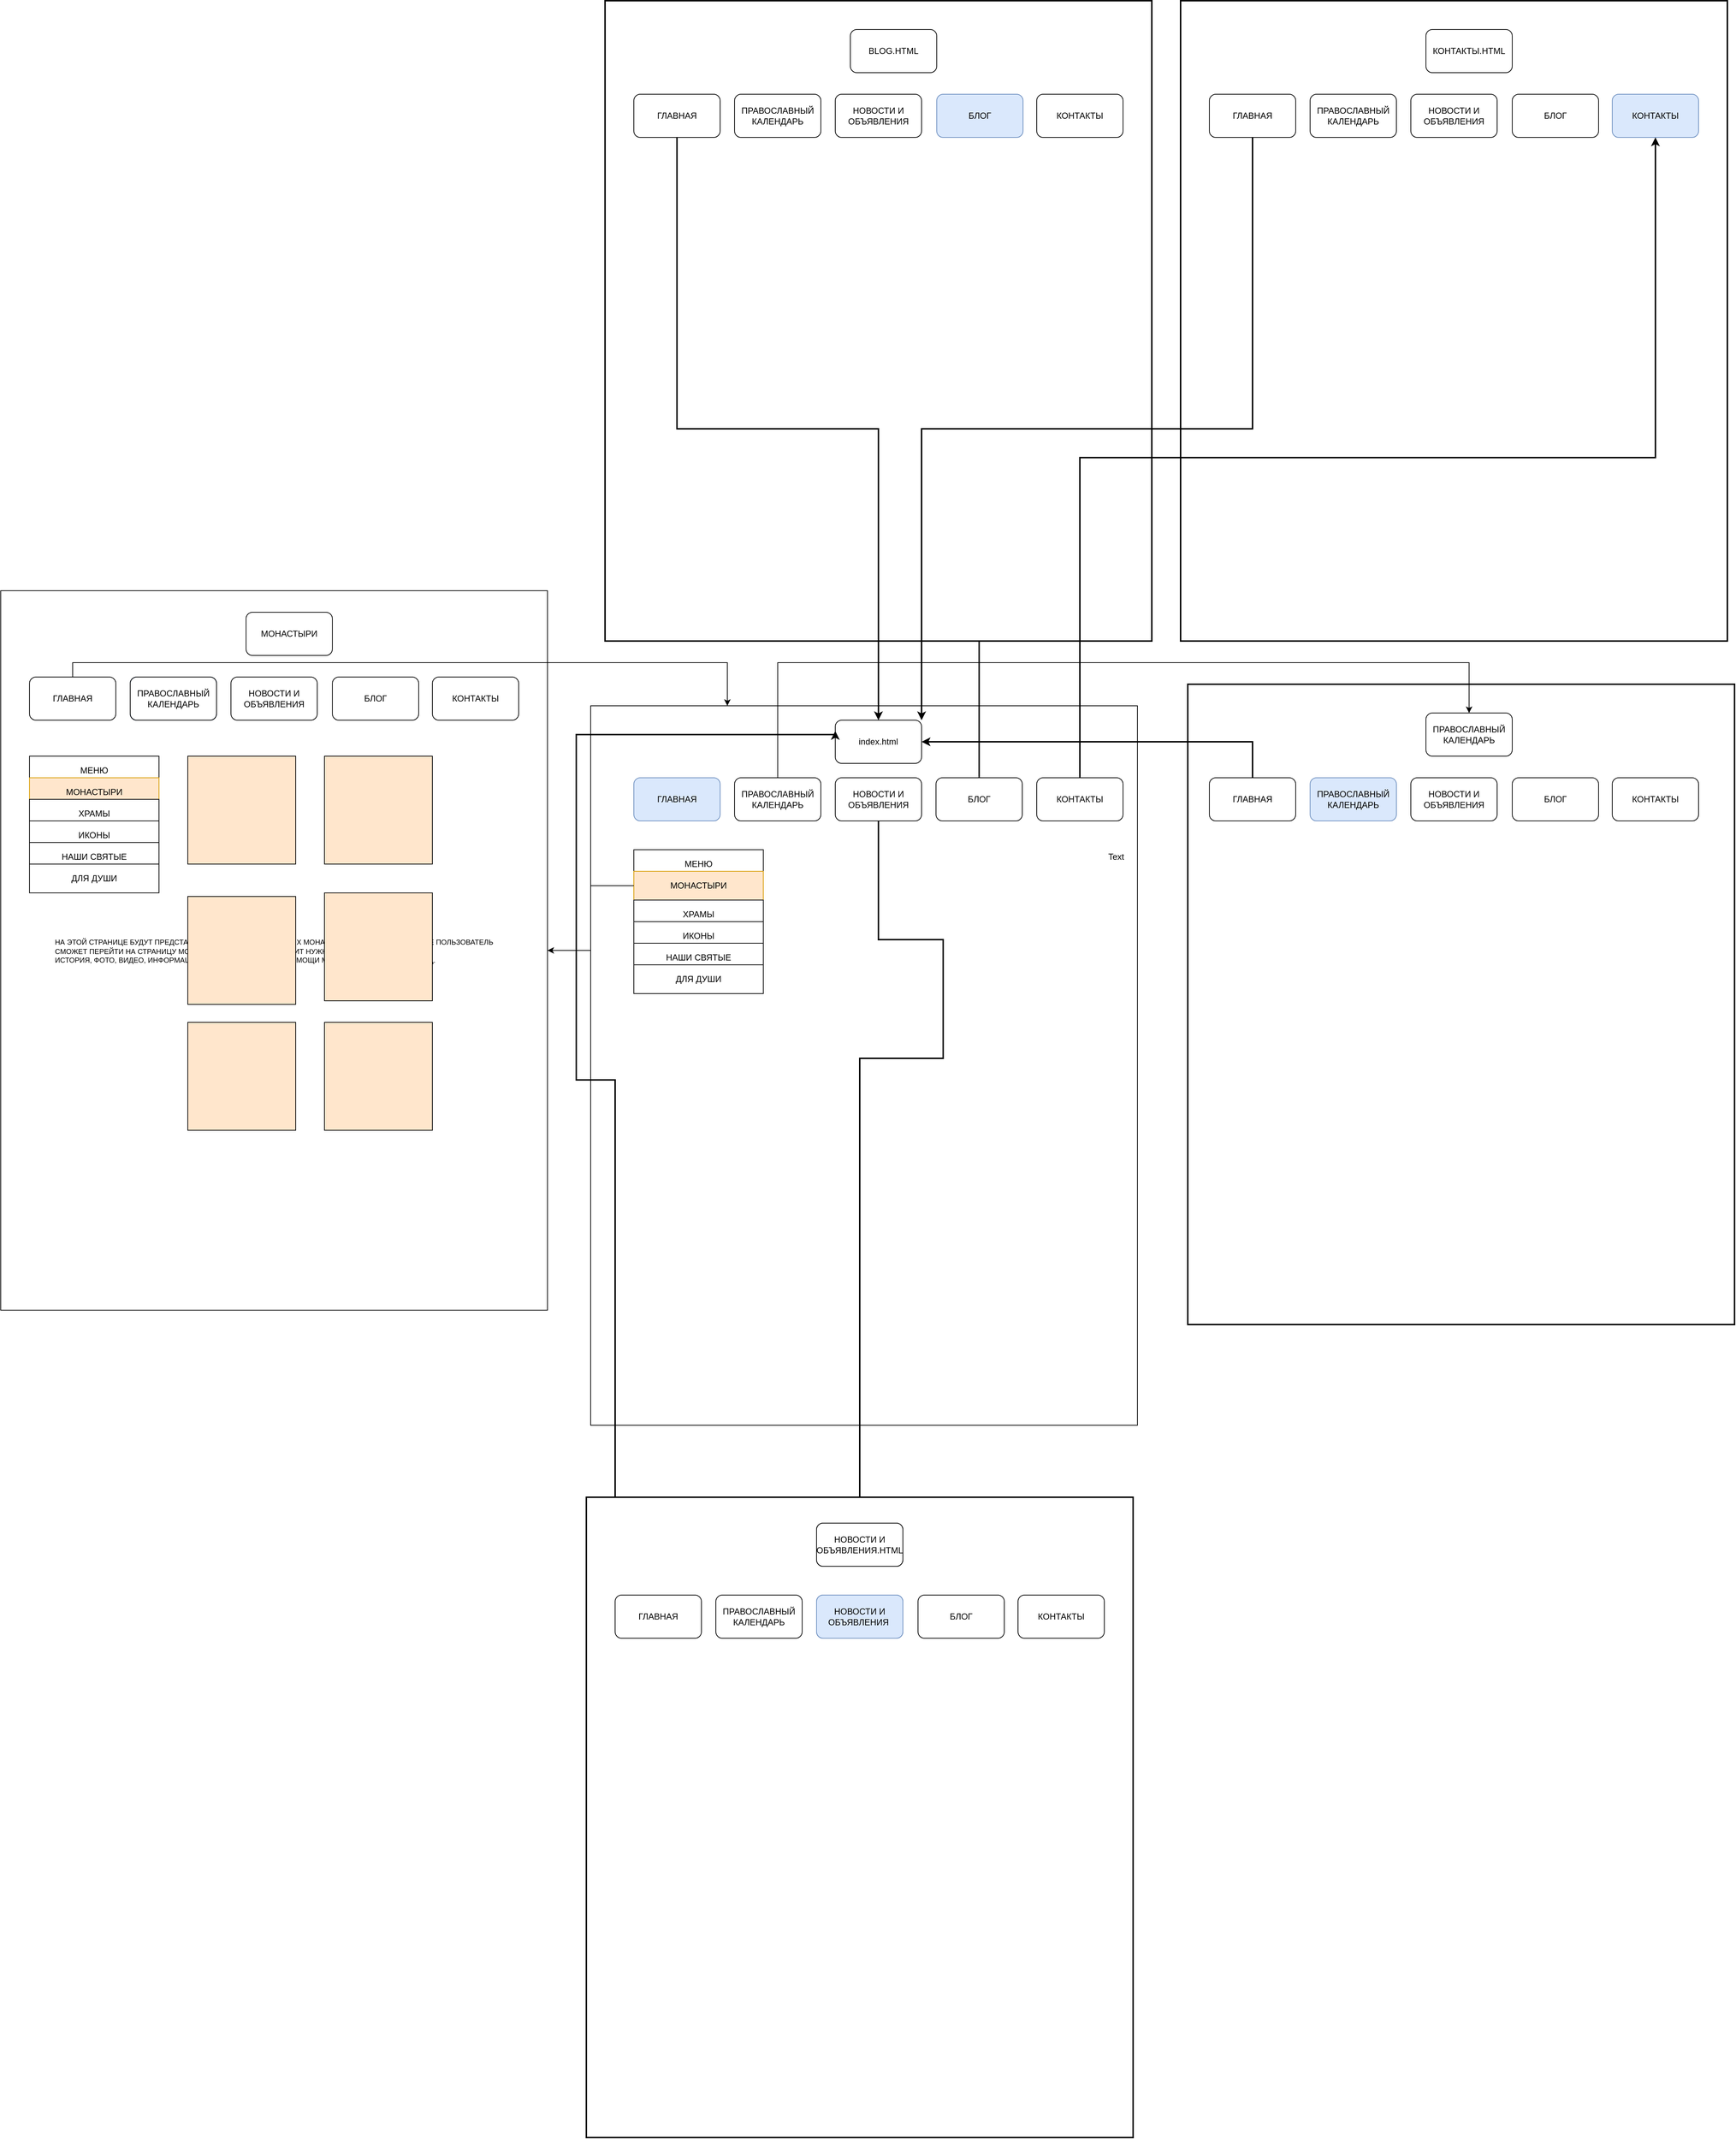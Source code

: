<mxfile version="13.7.3" type="device"><diagram id="txXFZu3-DtPfgir257wD" name="Страница 1"><mxGraphModel dx="3261" dy="2583" grid="1" gridSize="10" guides="1" tooltips="1" connect="1" arrows="1" fold="1" page="1" pageScale="1" pageWidth="827" pageHeight="1169" math="0" shadow="0"><root><mxCell id="0"/><mxCell id="1" parent="0"/><mxCell id="PzlnjGJGCv2fkdcyc1Qw-2" value="" style="rounded=0;whiteSpace=wrap;html=1;" parent="1" vertex="1"><mxGeometry x="20" y="80" width="760" height="1000" as="geometry"/></mxCell><mxCell id="PzlnjGJGCv2fkdcyc1Qw-1" value="index.html" style="rounded=1;whiteSpace=wrap;html=1;" parent="1" vertex="1"><mxGeometry x="360" y="100" width="120" height="60" as="geometry"/></mxCell><mxCell id="PzlnjGJGCv2fkdcyc1Qw-5" value="ГЛАВНАЯ" style="rounded=1;whiteSpace=wrap;html=1;fillColor=#dae8fc;strokeColor=#6c8ebf;" parent="1" vertex="1"><mxGeometry x="80" y="180" width="120" height="60" as="geometry"/></mxCell><mxCell id="PzlnjGJGCv2fkdcyc1Qw-8" value="ПРАВОСЛАВНЫЙ КАЛЕНДАРЬ" style="rounded=1;whiteSpace=wrap;html=1;" parent="1" vertex="1"><mxGeometry x="220" y="180" width="120" height="60" as="geometry"/></mxCell><mxCell id="PzlnjGJGCv2fkdcyc1Qw-9" value="НОВОСТИ И ОБЪЯВЛЕНИЯ" style="rounded=1;whiteSpace=wrap;html=1;" parent="1" vertex="1"><mxGeometry x="360" y="180" width="120" height="60" as="geometry"/></mxCell><mxCell id="PzlnjGJGCv2fkdcyc1Qw-52" style="edgeStyle=orthogonalEdgeStyle;rounded=0;orthogonalLoop=1;jettySize=auto;html=1;exitX=0.5;exitY=0;exitDx=0;exitDy=0;entryX=0.5;entryY=1;entryDx=0;entryDy=0;strokeWidth=2;" parent="1" source="PzlnjGJGCv2fkdcyc1Qw-10" target="PzlnjGJGCv2fkdcyc1Qw-36" edge="1"><mxGeometry relative="1" as="geometry"/></mxCell><mxCell id="PzlnjGJGCv2fkdcyc1Qw-10" value="БЛОГ" style="rounded=1;whiteSpace=wrap;html=1;" parent="1" vertex="1"><mxGeometry x="500" y="180" width="120" height="60" as="geometry"/></mxCell><mxCell id="PzlnjGJGCv2fkdcyc1Qw-11" value="КОНТАКТЫ" style="rounded=1;whiteSpace=wrap;html=1;" parent="1" vertex="1"><mxGeometry x="640" y="180" width="120" height="60" as="geometry"/></mxCell><mxCell id="PzlnjGJGCv2fkdcyc1Qw-13" value="" style="rounded=0;whiteSpace=wrap;html=1;strokeWidth=2;" parent="1" vertex="1"><mxGeometry x="850" y="50" width="760" height="890" as="geometry"/></mxCell><mxCell id="PzlnjGJGCv2fkdcyc1Qw-22" style="edgeStyle=orthogonalEdgeStyle;rounded=0;orthogonalLoop=1;jettySize=auto;html=1;" parent="1" source="PzlnjGJGCv2fkdcyc1Qw-8" target="PzlnjGJGCv2fkdcyc1Qw-14" edge="1"><mxGeometry relative="1" as="geometry"><Array as="points"><mxPoint x="280" y="20"/><mxPoint x="1241" y="20"/></Array></mxGeometry></mxCell><mxCell id="PzlnjGJGCv2fkdcyc1Qw-23" style="edgeStyle=orthogonalEdgeStyle;rounded=0;orthogonalLoop=1;jettySize=auto;html=1;exitX=0.5;exitY=0;exitDx=0;exitDy=0;entryX=1;entryY=0.5;entryDx=0;entryDy=0;strokeWidth=2;" parent="1" source="PzlnjGJGCv2fkdcyc1Qw-15" target="PzlnjGJGCv2fkdcyc1Qw-1" edge="1"><mxGeometry relative="1" as="geometry"/></mxCell><mxCell id="PzlnjGJGCv2fkdcyc1Qw-24" value="" style="rounded=0;whiteSpace=wrap;html=1;strokeWidth=2;" parent="1" vertex="1"><mxGeometry x="840" y="-900" width="760" height="890" as="geometry"/></mxCell><mxCell id="PzlnjGJGCv2fkdcyc1Qw-25" value="КОНТАКТЫ.HTML" style="rounded=1;whiteSpace=wrap;html=1;" parent="1" vertex="1"><mxGeometry x="1181" y="-860" width="120" height="60" as="geometry"/></mxCell><mxCell id="PzlnjGJGCv2fkdcyc1Qw-26" value="ГЛАВНАЯ" style="rounded=1;whiteSpace=wrap;html=1;" parent="1" vertex="1"><mxGeometry x="880" y="-770" width="120" height="60" as="geometry"/></mxCell><mxCell id="PzlnjGJGCv2fkdcyc1Qw-27" value="ПРАВОСЛАВНЫЙ КАЛЕНДАРЬ" style="rounded=1;whiteSpace=wrap;html=1;" parent="1" vertex="1"><mxGeometry x="1020" y="-770" width="120" height="60" as="geometry"/></mxCell><mxCell id="PzlnjGJGCv2fkdcyc1Qw-28" value="НОВОСТИ И ОБЪЯВЛЕНИЯ" style="rounded=1;whiteSpace=wrap;html=1;" parent="1" vertex="1"><mxGeometry x="1160" y="-770" width="120" height="60" as="geometry"/></mxCell><mxCell id="PzlnjGJGCv2fkdcyc1Qw-29" value="БЛОГ" style="rounded=1;whiteSpace=wrap;html=1;" parent="1" vertex="1"><mxGeometry x="1301" y="-770" width="120" height="60" as="geometry"/></mxCell><mxCell id="PzlnjGJGCv2fkdcyc1Qw-30" value="КОНТАКТЫ" style="rounded=1;whiteSpace=wrap;html=1;fillColor=#dae8fc;strokeColor=#6c8ebf;" parent="1" vertex="1"><mxGeometry x="1440" y="-770" width="120" height="60" as="geometry"/></mxCell><mxCell id="PzlnjGJGCv2fkdcyc1Qw-31" value="" style="rounded=0;whiteSpace=wrap;html=1;strokeWidth=2;" parent="1" vertex="1"><mxGeometry x="40" y="-900" width="760" height="890" as="geometry"/></mxCell><mxCell id="PzlnjGJGCv2fkdcyc1Qw-32" value="BLOG.HTML" style="rounded=1;whiteSpace=wrap;html=1;" parent="1" vertex="1"><mxGeometry x="381" y="-860" width="120" height="60" as="geometry"/></mxCell><mxCell id="PzlnjGJGCv2fkdcyc1Qw-49" style="edgeStyle=orthogonalEdgeStyle;rounded=0;orthogonalLoop=1;jettySize=auto;html=1;exitX=0.5;exitY=1;exitDx=0;exitDy=0;entryX=0.5;entryY=0;entryDx=0;entryDy=0;strokeWidth=2;" parent="1" source="PzlnjGJGCv2fkdcyc1Qw-33" target="PzlnjGJGCv2fkdcyc1Qw-1" edge="1"><mxGeometry relative="1" as="geometry"/></mxCell><mxCell id="PzlnjGJGCv2fkdcyc1Qw-33" value="ГЛАВНАЯ" style="rounded=1;whiteSpace=wrap;html=1;" parent="1" vertex="1"><mxGeometry x="80" y="-770" width="120" height="60" as="geometry"/></mxCell><mxCell id="PzlnjGJGCv2fkdcyc1Qw-34" value="ПРАВОСЛАВНЫЙ КАЛЕНДАРЬ" style="rounded=1;whiteSpace=wrap;html=1;" parent="1" vertex="1"><mxGeometry x="220" y="-770" width="120" height="60" as="geometry"/></mxCell><mxCell id="PzlnjGJGCv2fkdcyc1Qw-35" value="НОВОСТИ И ОБЪЯВЛЕНИЯ" style="rounded=1;whiteSpace=wrap;html=1;" parent="1" vertex="1"><mxGeometry x="360" y="-770" width="120" height="60" as="geometry"/></mxCell><mxCell id="PzlnjGJGCv2fkdcyc1Qw-36" value="БЛОГ" style="rounded=1;whiteSpace=wrap;html=1;fillColor=#dae8fc;strokeColor=#6c8ebf;" parent="1" vertex="1"><mxGeometry x="501" y="-770" width="120" height="60" as="geometry"/></mxCell><mxCell id="PzlnjGJGCv2fkdcyc1Qw-37" value="КОНТАКТЫ" style="rounded=1;whiteSpace=wrap;html=1;" parent="1" vertex="1"><mxGeometry x="640" y="-770" width="120" height="60" as="geometry"/></mxCell><mxCell id="PzlnjGJGCv2fkdcyc1Qw-47" style="edgeStyle=orthogonalEdgeStyle;rounded=0;orthogonalLoop=1;jettySize=auto;html=1;exitX=0;exitY=0.5;exitDx=0;exitDy=0;strokeWidth=2;entryX=0;entryY=0.25;entryDx=0;entryDy=0;" parent="1" source="PzlnjGJGCv2fkdcyc1Qw-40" target="PzlnjGJGCv2fkdcyc1Qw-1" edge="1"><mxGeometry relative="1" as="geometry"><mxPoint y="80" as="targetPoint"/><Array as="points"><mxPoint y="600"/><mxPoint y="120"/><mxPoint x="360" y="120"/></Array></mxGeometry></mxCell><mxCell id="PzlnjGJGCv2fkdcyc1Qw-51" style="edgeStyle=orthogonalEdgeStyle;rounded=0;orthogonalLoop=1;jettySize=auto;html=1;exitX=0.5;exitY=1;exitDx=0;exitDy=0;entryX=1;entryY=0;entryDx=0;entryDy=0;strokeWidth=2;" parent="1" source="PzlnjGJGCv2fkdcyc1Qw-26" target="PzlnjGJGCv2fkdcyc1Qw-1" edge="1"><mxGeometry relative="1" as="geometry"/></mxCell><mxCell id="PzlnjGJGCv2fkdcyc1Qw-50" style="edgeStyle=orthogonalEdgeStyle;rounded=0;orthogonalLoop=1;jettySize=auto;html=1;exitX=0.5;exitY=0;exitDx=0;exitDy=0;entryX=0.5;entryY=1;entryDx=0;entryDy=0;strokeWidth=2;" parent="1" source="PzlnjGJGCv2fkdcyc1Qw-11" target="PzlnjGJGCv2fkdcyc1Qw-30" edge="1"><mxGeometry relative="1" as="geometry"/></mxCell><mxCell id="PzlnjGJGCv2fkdcyc1Qw-53" style="edgeStyle=orthogonalEdgeStyle;rounded=0;orthogonalLoop=1;jettySize=auto;html=1;exitX=0.5;exitY=1;exitDx=0;exitDy=0;entryX=0.5;entryY=0;entryDx=0;entryDy=0;strokeWidth=2;" parent="1" source="PzlnjGJGCv2fkdcyc1Qw-9" target="PzlnjGJGCv2fkdcyc1Qw-42" edge="1"><mxGeometry relative="1" as="geometry"><Array as="points"><mxPoint x="420" y="405"/><mxPoint x="510" y="405"/><mxPoint x="510" y="570"/></Array></mxGeometry></mxCell><mxCell id="2Efsjc5DKIR9O2uos96j-1" value="Text" style="text;html=1;resizable=0;autosize=1;align=center;verticalAlign=middle;points=[];fillColor=none;strokeColor=none;rounded=0;" vertex="1" parent="1"><mxGeometry x="730" y="280" width="40" height="20" as="geometry"/></mxCell><mxCell id="PzlnjGJGCv2fkdcyc1Qw-38" value="" style="rounded=0;whiteSpace=wrap;html=1;strokeWidth=2;container=0;movable=0;resizable=0;rotatable=0;deletable=0;editable=0;connectable=0;" parent="1" vertex="1"><mxGeometry x="14" y="1180" width="760" height="890" as="geometry"/></mxCell><mxCell id="PzlnjGJGCv2fkdcyc1Qw-39" value="VIDEO.HTML" style="rounded=1;whiteSpace=wrap;html=1;movable=0;resizable=0;rotatable=0;deletable=0;editable=0;connectable=0;" parent="1" vertex="1"><mxGeometry x="334" y="1216" width="120" height="60" as="geometry"/></mxCell><mxCell id="PzlnjGJGCv2fkdcyc1Qw-40" value="ГЛАВНАЯ" style="rounded=1;whiteSpace=wrap;html=1;movable=0;resizable=0;rotatable=0;deletable=0;editable=0;connectable=0;" parent="1" vertex="1"><mxGeometry x="54" y="1316" width="120" height="60" as="geometry"/></mxCell><mxCell id="PzlnjGJGCv2fkdcyc1Qw-41" value="ПРАВОСЛАВНЫЙ КАЛЕНДАРЬ" style="rounded=1;whiteSpace=wrap;html=1;movable=0;resizable=0;rotatable=0;deletable=0;editable=0;connectable=0;" parent="1" vertex="1"><mxGeometry x="194" y="1316" width="120" height="60" as="geometry"/></mxCell><mxCell id="PzlnjGJGCv2fkdcyc1Qw-42" value="ИСТОРИЯ" style="rounded=1;whiteSpace=wrap;html=1;fillColor=#dae8fc;strokeColor=#6c8ebf;movable=0;resizable=0;rotatable=0;deletable=0;editable=0;connectable=0;" parent="1" vertex="1"><mxGeometry x="334" y="1316" width="120" height="60" as="geometry"/></mxCell><mxCell id="PzlnjGJGCv2fkdcyc1Qw-43" value="БЛОГ" style="rounded=1;whiteSpace=wrap;html=1;movable=0;resizable=0;rotatable=0;deletable=0;editable=0;connectable=0;" parent="1" vertex="1"><mxGeometry x="475" y="1316" width="120" height="60" as="geometry"/></mxCell><mxCell id="PzlnjGJGCv2fkdcyc1Qw-44" value="КОНТАКТЫ" style="rounded=1;whiteSpace=wrap;html=1;movable=0;resizable=0;rotatable=0;deletable=0;editable=0;connectable=0;" parent="1" vertex="1"><mxGeometry x="614" y="1316" width="120" height="60" as="geometry"/></mxCell><mxCell id="2Efsjc5DKIR9O2uos96j-11" value="Text" style="text;html=1;resizable=0;autosize=1;align=center;verticalAlign=middle;points=[];fillColor=none;strokeColor=none;rounded=0;" vertex="1" parent="1"><mxGeometry x="374" y="1336" width="40" height="20" as="geometry"/></mxCell><mxCell id="2Efsjc5DKIR9O2uos96j-12" value="НОВОСТИ И ОБЪЯВЛЕНИЯ&amp;nbsp;" style="rounded=1;whiteSpace=wrap;html=1;fillColor=#dae8fc;strokeColor=#6c8ebf;" vertex="1" parent="1"><mxGeometry x="334" y="1316" width="120" height="60" as="geometry"/></mxCell><mxCell id="2Efsjc5DKIR9O2uos96j-13" value="НОВОСТИ И ОБЪЯВЛЕНИЯ.HTML" style="rounded=1;whiteSpace=wrap;html=1;" vertex="1" parent="1"><mxGeometry x="334" y="1216" width="120" height="60" as="geometry"/></mxCell><mxCell id="2Efsjc5DKIR9O2uos96j-14" value="&lt;font size=&quot;1&quot;&gt;НА ЭТОЙ СТРАНИЦЕ БУДУТ ПРЕДСТАВЛЕНЫ ГЛАВНЫЕ ФОТО НАШИХ МОНАСТЫРЕЙ, НАЖАВ НА КОТОРОЕ ПОЛЬЗОВАТЕЛЬ&lt;br&gt;&lt;div style=&quot;text-align: left&quot;&gt;&lt;span&gt;СМОЖЕТ ПЕРЕЙТИ НА СТРАНИЦУ МОНАСТЫРЯ И УЖЕ ТАМ ПОЛУЧИТ НУЖНУЮ ЕМУ ИНФОРМАЦИЮ.&lt;/span&gt;&lt;/div&gt;&lt;div style=&quot;text-align: left&quot;&gt;ИСТОРИЯ, ФОТО, ВИДЕО, ИНФОРМАЦИЯ О ЖИЗНИ И УСТАВЕ, О ПОМОЩИ МОНАСТЫРЮ, КОНТАКТЫ И Т.Д.&lt;/div&gt;&lt;/font&gt;" style="rounded=0;whiteSpace=wrap;html=1;" vertex="1" parent="1"><mxGeometry x="-800" y="-80" width="760" height="1000" as="geometry"/></mxCell><mxCell id="2Efsjc5DKIR9O2uos96j-15" value="" style="group" vertex="1" connectable="0" parent="1"><mxGeometry x="880" y="90" width="680" height="150" as="geometry"/></mxCell><mxCell id="PzlnjGJGCv2fkdcyc1Qw-14" value="ПРАВОСЛАВНЫЙ КАЛЕНДАРЬ" style="rounded=1;whiteSpace=wrap;html=1;" parent="2Efsjc5DKIR9O2uos96j-15" vertex="1"><mxGeometry x="301" width="120" height="60" as="geometry"/></mxCell><mxCell id="PzlnjGJGCv2fkdcyc1Qw-15" value="ГЛАВНАЯ" style="rounded=1;whiteSpace=wrap;html=1;" parent="2Efsjc5DKIR9O2uos96j-15" vertex="1"><mxGeometry y="90" width="120" height="60" as="geometry"/></mxCell><mxCell id="PzlnjGJGCv2fkdcyc1Qw-16" value="ПРАВОСЛАВНЫЙ КАЛЕНДАРЬ" style="rounded=1;whiteSpace=wrap;html=1;fillColor=#dae8fc;strokeColor=#6c8ebf;" parent="2Efsjc5DKIR9O2uos96j-15" vertex="1"><mxGeometry x="140" y="90" width="120" height="60" as="geometry"/></mxCell><mxCell id="PzlnjGJGCv2fkdcyc1Qw-17" value="НОВОСТИ И ОБЪЯВЛЕНИЯ" style="rounded=1;whiteSpace=wrap;html=1;" parent="2Efsjc5DKIR9O2uos96j-15" vertex="1"><mxGeometry x="280" y="90" width="120" height="60" as="geometry"/></mxCell><mxCell id="PzlnjGJGCv2fkdcyc1Qw-18" value="БЛОГ" style="rounded=1;whiteSpace=wrap;html=1;" parent="2Efsjc5DKIR9O2uos96j-15" vertex="1"><mxGeometry x="421" y="90" width="120" height="60" as="geometry"/></mxCell><mxCell id="PzlnjGJGCv2fkdcyc1Qw-19" value="КОНТАКТЫ" style="rounded=1;whiteSpace=wrap;html=1;" parent="2Efsjc5DKIR9O2uos96j-15" vertex="1"><mxGeometry x="560" y="90" width="120" height="60" as="geometry"/></mxCell><mxCell id="2Efsjc5DKIR9O2uos96j-17" value="" style="group;" vertex="1" connectable="0" parent="1"><mxGeometry x="-760" y="-50" width="680" height="150" as="geometry"/></mxCell><mxCell id="2Efsjc5DKIR9O2uos96j-18" value="МОНАСТЫРИ" style="rounded=1;whiteSpace=wrap;html=1;" vertex="1" parent="2Efsjc5DKIR9O2uos96j-17"><mxGeometry x="301" width="120" height="60" as="geometry"/></mxCell><mxCell id="2Efsjc5DKIR9O2uos96j-19" value="ГЛАВНАЯ" style="rounded=1;whiteSpace=wrap;html=1;" vertex="1" parent="2Efsjc5DKIR9O2uos96j-17"><mxGeometry y="90" width="120" height="60" as="geometry"/></mxCell><mxCell id="2Efsjc5DKIR9O2uos96j-20" value="ПРАВОСЛАВНЫЙ КАЛЕНДАРЬ" style="rounded=1;whiteSpace=wrap;html=1;fillColor=#FFFFFF;strokeColor=#6c8ebf;" vertex="1" parent="2Efsjc5DKIR9O2uos96j-17"><mxGeometry x="140" y="90" width="120" height="60" as="geometry"/></mxCell><mxCell id="2Efsjc5DKIR9O2uos96j-21" value="НОВОСТИ И ОБЪЯВЛЕНИЯ" style="rounded=1;whiteSpace=wrap;html=1;" vertex="1" parent="2Efsjc5DKIR9O2uos96j-17"><mxGeometry x="280" y="90" width="120" height="60" as="geometry"/></mxCell><mxCell id="2Efsjc5DKIR9O2uos96j-22" value="БЛОГ" style="rounded=1;whiteSpace=wrap;html=1;" vertex="1" parent="2Efsjc5DKIR9O2uos96j-17"><mxGeometry x="421" y="90" width="120" height="60" as="geometry"/></mxCell><mxCell id="2Efsjc5DKIR9O2uos96j-23" value="КОНТАКТЫ" style="rounded=1;whiteSpace=wrap;html=1;" vertex="1" parent="2Efsjc5DKIR9O2uos96j-17"><mxGeometry x="560" y="90" width="120" height="60" as="geometry"/></mxCell><mxCell id="2Efsjc5DKIR9O2uos96j-32" value="" style="rounded=1;whiteSpace=wrap;html=1;fillColor=none;" vertex="1" parent="2Efsjc5DKIR9O2uos96j-17"><mxGeometry x="140" y="90" width="120" height="60" as="geometry"/></mxCell><mxCell id="2Efsjc5DKIR9O2uos96j-24" value="" style="group;strokeColor=#d79b00;fillColor=#FFE6CC;" vertex="1" connectable="0" parent="1"><mxGeometry x="80" y="290" width="180" height="190" as="geometry"/></mxCell><mxCell id="2Efsjc5DKIR9O2uos96j-4" value="МЕНЮ" style="rounded=0;whiteSpace=wrap;html=1;" vertex="1" parent="2Efsjc5DKIR9O2uos96j-24"><mxGeometry y="-10" width="180" height="40" as="geometry"/></mxCell><mxCell id="2Efsjc5DKIR9O2uos96j-6" value="МОНАСТЫРИ" style="rounded=0;whiteSpace=wrap;html=1;fillColor=#ffe6cc;strokeColor=#d79b00;" vertex="1" parent="2Efsjc5DKIR9O2uos96j-24"><mxGeometry y="20" width="180" height="40" as="geometry"/></mxCell><mxCell id="2Efsjc5DKIR9O2uos96j-7" value="ХРАМЫ" style="rounded=0;whiteSpace=wrap;html=1;" vertex="1" parent="2Efsjc5DKIR9O2uos96j-24"><mxGeometry y="60" width="180" height="40" as="geometry"/></mxCell><mxCell id="2Efsjc5DKIR9O2uos96j-8" value="ИКОНЫ" style="rounded=0;whiteSpace=wrap;html=1;" vertex="1" parent="2Efsjc5DKIR9O2uos96j-24"><mxGeometry y="90" width="180" height="40" as="geometry"/></mxCell><mxCell id="2Efsjc5DKIR9O2uos96j-9" value="НАШИ СВЯТЫЕ" style="rounded=0;whiteSpace=wrap;html=1;" vertex="1" parent="2Efsjc5DKIR9O2uos96j-24"><mxGeometry y="120" width="180" height="40" as="geometry"/></mxCell><mxCell id="2Efsjc5DKIR9O2uos96j-10" value="ДЛЯ ДУШИ" style="rounded=0;whiteSpace=wrap;html=1;" vertex="1" parent="2Efsjc5DKIR9O2uos96j-24"><mxGeometry y="150" width="180" height="40" as="geometry"/></mxCell><mxCell id="2Efsjc5DKIR9O2uos96j-25" value="" style="group;fillColor=#ffe6cc;strokeColor=#d79b00;" vertex="1" connectable="0" parent="1"><mxGeometry x="-760" y="150" width="180" height="190" as="geometry"/></mxCell><mxCell id="2Efsjc5DKIR9O2uos96j-26" value="МЕНЮ" style="rounded=0;whiteSpace=wrap;html=1;" vertex="1" parent="2Efsjc5DKIR9O2uos96j-25"><mxGeometry width="180" height="40" as="geometry"/></mxCell><mxCell id="2Efsjc5DKIR9O2uos96j-27" value="МОНАСТЫРИ" style="rounded=0;whiteSpace=wrap;html=1;fillColor=#ffe6cc;strokeColor=#d79b00;" vertex="1" parent="2Efsjc5DKIR9O2uos96j-25"><mxGeometry y="30" width="180" height="40" as="geometry"/></mxCell><mxCell id="2Efsjc5DKIR9O2uos96j-28" value="ХРАМЫ" style="rounded=0;whiteSpace=wrap;html=1;" vertex="1" parent="2Efsjc5DKIR9O2uos96j-25"><mxGeometry y="60" width="180" height="40" as="geometry"/></mxCell><mxCell id="2Efsjc5DKIR9O2uos96j-29" value="ИКОНЫ" style="rounded=0;whiteSpace=wrap;html=1;" vertex="1" parent="2Efsjc5DKIR9O2uos96j-25"><mxGeometry y="90" width="180" height="40" as="geometry"/></mxCell><mxCell id="2Efsjc5DKIR9O2uos96j-30" value="НАШИ СВЯТЫЕ" style="rounded=0;whiteSpace=wrap;html=1;" vertex="1" parent="2Efsjc5DKIR9O2uos96j-25"><mxGeometry y="120" width="180" height="40" as="geometry"/></mxCell><mxCell id="2Efsjc5DKIR9O2uos96j-31" value="ДЛЯ ДУШИ" style="rounded=0;whiteSpace=wrap;html=1;" vertex="1" parent="2Efsjc5DKIR9O2uos96j-25"><mxGeometry y="150" width="180" height="40" as="geometry"/></mxCell><mxCell id="2Efsjc5DKIR9O2uos96j-33" style="edgeStyle=orthogonalEdgeStyle;rounded=0;orthogonalLoop=1;jettySize=auto;html=1;exitX=0;exitY=0.5;exitDx=0;exitDy=0;" edge="1" parent="1" source="2Efsjc5DKIR9O2uos96j-6" target="2Efsjc5DKIR9O2uos96j-14"><mxGeometry relative="1" as="geometry"/></mxCell><mxCell id="2Efsjc5DKIR9O2uos96j-34" style="edgeStyle=orthogonalEdgeStyle;rounded=0;orthogonalLoop=1;jettySize=auto;html=1;exitX=0.5;exitY=0;exitDx=0;exitDy=0;entryX=0.25;entryY=0;entryDx=0;entryDy=0;" edge="1" parent="1" source="2Efsjc5DKIR9O2uos96j-19" target="PzlnjGJGCv2fkdcyc1Qw-2"><mxGeometry relative="1" as="geometry"/></mxCell><mxCell id="2Efsjc5DKIR9O2uos96j-36" value="" style="whiteSpace=wrap;html=1;aspect=fixed;fillColor=#FFE6CC;" vertex="1" parent="1"><mxGeometry x="-540" y="150" width="150" height="150" as="geometry"/></mxCell><mxCell id="2Efsjc5DKIR9O2uos96j-41" value="" style="whiteSpace=wrap;html=1;aspect=fixed;fillColor=#FFE6CC;" vertex="1" parent="1"><mxGeometry x="-350" y="150" width="150" height="150" as="geometry"/></mxCell><mxCell id="2Efsjc5DKIR9O2uos96j-42" value="" style="whiteSpace=wrap;html=1;aspect=fixed;fillColor=#FFE6CC;fontFamily=Verdana;fontStyle=1" vertex="1" parent="1"><mxGeometry x="-540" y="345" width="150" height="150" as="geometry"/></mxCell><mxCell id="2Efsjc5DKIR9O2uos96j-43" value="" style="whiteSpace=wrap;html=1;aspect=fixed;fillColor=#FFE6CC;" vertex="1" parent="1"><mxGeometry x="-350" y="340" width="150" height="150" as="geometry"/></mxCell><mxCell id="2Efsjc5DKIR9O2uos96j-44" value="&lt;span style=&quot;color: rgba(0 , 0 , 0 , 0) ; font-family: monospace ; font-size: 0px&quot;&gt;%3CmxGraphModel%3E%3Croot%3E%3CmxCell%20id%3D%220%22%2F%3E%3CmxCell%20id%3D%221%22%20parent%3D%220%22%2F%3E%3CmxCell%20id%3D%222%22%20value%3D%22%22%20style%3D%22whiteSpace%3Dwrap%3Bhtml%3D1%3Baspect%3Dfixed%3BfillColor%3D%23FFE6CC%3B%22%20vertex%3D%221%22%20parent%3D%221%22%3E%3CmxGeometry%20x%3D%22-550%22%20y%3D%22150%22%20width%3D%22150%22%20height%3D%22150%22%20as%3D%22geometry%22%2F%3E%3C%2FmxCell%3E%3C%2Froot%3E%3C%2FmxGraphModel%3E&lt;/span&gt;" style="whiteSpace=wrap;html=1;aspect=fixed;fillColor=#FFE6CC;" vertex="1" parent="1"><mxGeometry x="-540" y="520" width="150" height="150" as="geometry"/></mxCell><mxCell id="2Efsjc5DKIR9O2uos96j-45" value="" style="whiteSpace=wrap;html=1;aspect=fixed;fillColor=#FFE6CC;" vertex="1" parent="1"><mxGeometry x="-350" y="520" width="150" height="150" as="geometry"/></mxCell></root></mxGraphModel></diagram></mxfile>